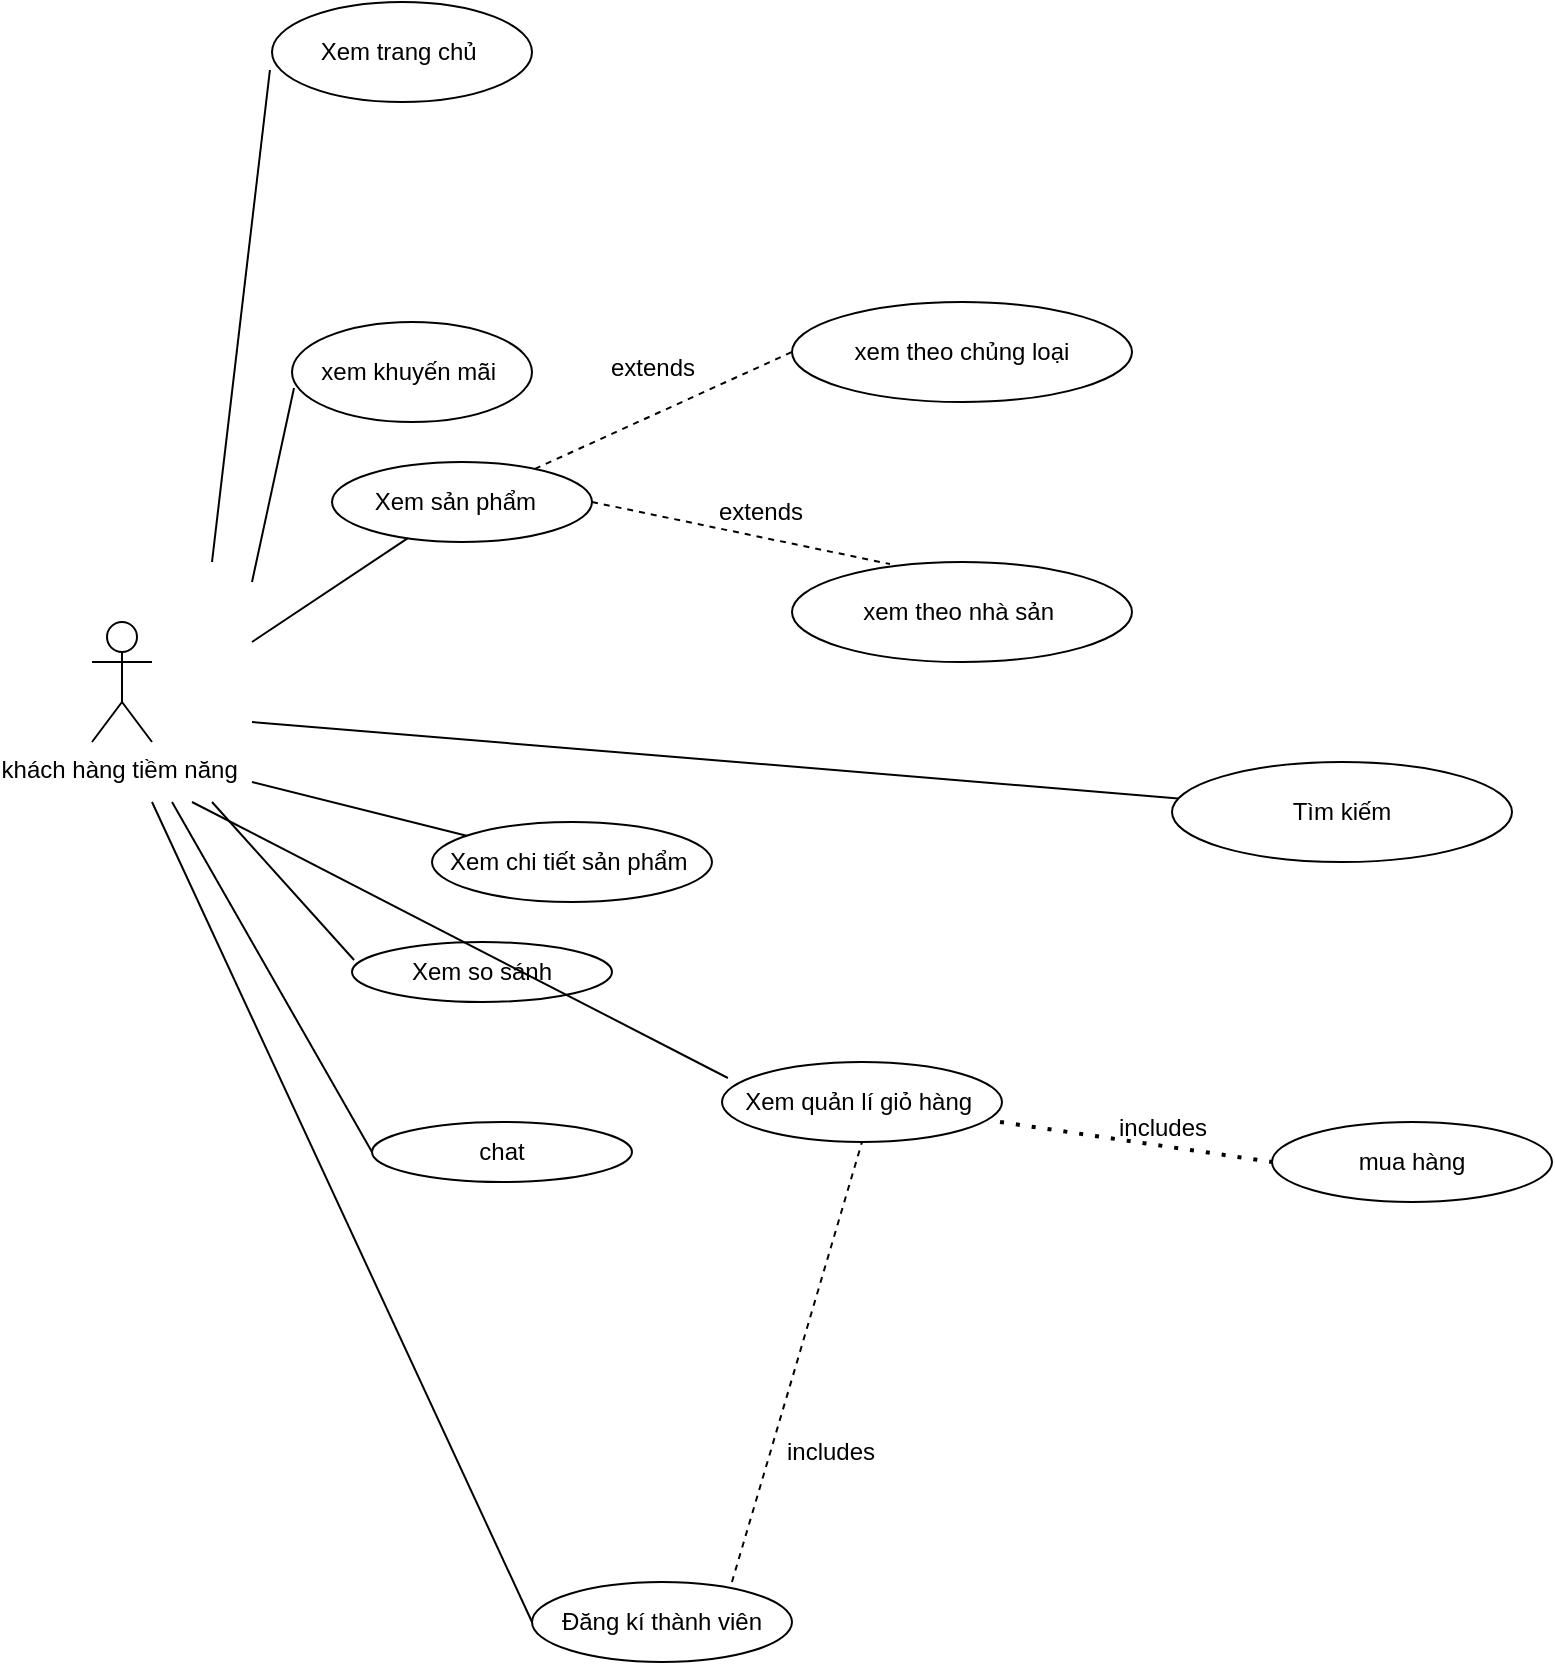 <mxfile version="24.4.13" type="device">
  <diagram name="Trang-1" id="4zRr16N6O6Qhj4E52Qdu">
    <mxGraphModel dx="1434" dy="746" grid="1" gridSize="10" guides="1" tooltips="1" connect="1" arrows="1" fold="1" page="1" pageScale="1" pageWidth="827" pageHeight="1169" math="0" shadow="0">
      <root>
        <mxCell id="0" />
        <mxCell id="1" parent="0" />
        <mxCell id="4AR723AOWtJQWcES2Ksk-4" value="khách hàng tiềm năng&amp;nbsp;" style="shape=umlActor;verticalLabelPosition=bottom;verticalAlign=top;html=1;outlineConnect=0;" vertex="1" parent="1">
          <mxGeometry x="80" y="350" width="30" height="60" as="geometry" />
        </mxCell>
        <mxCell id="4AR723AOWtJQWcES2Ksk-5" value="Xem trang chủ&amp;nbsp;" style="ellipse;whiteSpace=wrap;html=1;" vertex="1" parent="1">
          <mxGeometry x="170" y="40" width="130" height="50" as="geometry" />
        </mxCell>
        <mxCell id="4AR723AOWtJQWcES2Ksk-6" value="xem khuyến mãi&amp;nbsp;" style="ellipse;whiteSpace=wrap;html=1;" vertex="1" parent="1">
          <mxGeometry x="180" y="200" width="120" height="50" as="geometry" />
        </mxCell>
        <mxCell id="4AR723AOWtJQWcES2Ksk-7" value="xem theo chủng loại" style="ellipse;whiteSpace=wrap;html=1;" vertex="1" parent="1">
          <mxGeometry x="430" y="190" width="170" height="50" as="geometry" />
        </mxCell>
        <mxCell id="4AR723AOWtJQWcES2Ksk-8" value="Xem sản phẩm&amp;nbsp;&amp;nbsp;" style="ellipse;whiteSpace=wrap;html=1;" vertex="1" parent="1">
          <mxGeometry x="200" y="270" width="130" height="40" as="geometry" />
        </mxCell>
        <mxCell id="4AR723AOWtJQWcES2Ksk-9" value="xem theo nhà sản&amp;nbsp;" style="ellipse;whiteSpace=wrap;html=1;" vertex="1" parent="1">
          <mxGeometry x="430" y="320" width="170" height="50" as="geometry" />
        </mxCell>
        <mxCell id="4AR723AOWtJQWcES2Ksk-10" value="" style="endArrow=none;html=1;rounded=0;" edge="1" parent="1" source="4AR723AOWtJQWcES2Ksk-20">
          <mxGeometry width="50" height="50" relative="1" as="geometry">
            <mxPoint x="160" y="400" as="sourcePoint" />
            <mxPoint x="730" y="440" as="targetPoint" />
          </mxGeometry>
        </mxCell>
        <mxCell id="4AR723AOWtJQWcES2Ksk-11" value="" style="endArrow=none;html=1;rounded=0;entryX=0.359;entryY=1.06;entryDx=0;entryDy=0;entryPerimeter=0;" edge="1" parent="1">
          <mxGeometry width="50" height="50" relative="1" as="geometry">
            <mxPoint x="160" y="330" as="sourcePoint" />
            <mxPoint x="181" y="233" as="targetPoint" />
          </mxGeometry>
        </mxCell>
        <mxCell id="4AR723AOWtJQWcES2Ksk-12" value="" style="endArrow=none;html=1;rounded=0;" edge="1" parent="1" target="4AR723AOWtJQWcES2Ksk-8">
          <mxGeometry width="50" height="50" relative="1" as="geometry">
            <mxPoint x="160" y="360" as="sourcePoint" />
            <mxPoint x="511" y="393" as="targetPoint" />
          </mxGeometry>
        </mxCell>
        <mxCell id="4AR723AOWtJQWcES2Ksk-13" value="" style="endArrow=none;html=1;rounded=0;entryX=-0.008;entryY=0.68;entryDx=0;entryDy=0;entryPerimeter=0;" edge="1" parent="1" target="4AR723AOWtJQWcES2Ksk-5">
          <mxGeometry width="50" height="50" relative="1" as="geometry">
            <mxPoint x="140" y="320" as="sourcePoint" />
            <mxPoint x="521" y="403" as="targetPoint" />
          </mxGeometry>
        </mxCell>
        <mxCell id="4AR723AOWtJQWcES2Ksk-18" value="" style="endArrow=none;dashed=1;html=1;rounded=0;entryX=0;entryY=0.5;entryDx=0;entryDy=0;" edge="1" parent="1" source="4AR723AOWtJQWcES2Ksk-8" target="4AR723AOWtJQWcES2Ksk-7">
          <mxGeometry width="50" height="50" relative="1" as="geometry">
            <mxPoint x="220" y="240" as="sourcePoint" />
            <mxPoint x="270" y="190" as="targetPoint" />
            <Array as="points" />
          </mxGeometry>
        </mxCell>
        <mxCell id="4AR723AOWtJQWcES2Ksk-19" value="" style="endArrow=none;dashed=1;html=1;rounded=0;entryX=0.288;entryY=0.02;entryDx=0;entryDy=0;entryPerimeter=0;exitX=1;exitY=0.5;exitDx=0;exitDy=0;" edge="1" parent="1" source="4AR723AOWtJQWcES2Ksk-8" target="4AR723AOWtJQWcES2Ksk-9">
          <mxGeometry width="50" height="50" relative="1" as="geometry">
            <mxPoint x="220" y="240" as="sourcePoint" />
            <mxPoint x="270" y="190" as="targetPoint" />
          </mxGeometry>
        </mxCell>
        <mxCell id="4AR723AOWtJQWcES2Ksk-21" value="Đăng kí thành viên" style="ellipse;whiteSpace=wrap;html=1;" vertex="1" parent="1">
          <mxGeometry x="300" y="830" width="130" height="40" as="geometry" />
        </mxCell>
        <mxCell id="4AR723AOWtJQWcES2Ksk-22" value="chat" style="ellipse;whiteSpace=wrap;html=1;" vertex="1" parent="1">
          <mxGeometry x="220" y="600" width="130" height="30" as="geometry" />
        </mxCell>
        <mxCell id="4AR723AOWtJQWcES2Ksk-23" value="Xem quản lí giỏ hàng&amp;nbsp;" style="ellipse;whiteSpace=wrap;html=1;" vertex="1" parent="1">
          <mxGeometry x="395" y="570" width="140" height="40" as="geometry" />
        </mxCell>
        <mxCell id="4AR723AOWtJQWcES2Ksk-24" value="Xem so sánh" style="ellipse;whiteSpace=wrap;html=1;" vertex="1" parent="1">
          <mxGeometry x="210" y="510" width="130" height="30" as="geometry" />
        </mxCell>
        <mxCell id="4AR723AOWtJQWcES2Ksk-25" value="Xem chi tiết sản phẩm&amp;nbsp;" style="ellipse;whiteSpace=wrap;html=1;" vertex="1" parent="1">
          <mxGeometry x="250" y="450" width="140" height="40" as="geometry" />
        </mxCell>
        <mxCell id="4AR723AOWtJQWcES2Ksk-26" value="" style="endArrow=none;html=1;rounded=0;" edge="1" parent="1" target="4AR723AOWtJQWcES2Ksk-25">
          <mxGeometry width="50" height="50" relative="1" as="geometry">
            <mxPoint x="160" y="430" as="sourcePoint" />
            <mxPoint x="270" y="390" as="targetPoint" />
          </mxGeometry>
        </mxCell>
        <mxCell id="4AR723AOWtJQWcES2Ksk-27" value="" style="endArrow=none;html=1;rounded=0;entryX=0.008;entryY=0.3;entryDx=0;entryDy=0;entryPerimeter=0;" edge="1" parent="1" target="4AR723AOWtJQWcES2Ksk-24">
          <mxGeometry width="50" height="50" relative="1" as="geometry">
            <mxPoint x="140" y="440" as="sourcePoint" />
            <mxPoint x="211" y="476" as="targetPoint" />
          </mxGeometry>
        </mxCell>
        <mxCell id="4AR723AOWtJQWcES2Ksk-29" value="" style="endArrow=none;html=1;rounded=0;entryX=0.021;entryY=0.2;entryDx=0;entryDy=0;entryPerimeter=0;" edge="1" parent="1" target="4AR723AOWtJQWcES2Ksk-23">
          <mxGeometry width="50" height="50" relative="1" as="geometry">
            <mxPoint x="130" y="440" as="sourcePoint" />
            <mxPoint x="170" y="570" as="targetPoint" />
          </mxGeometry>
        </mxCell>
        <mxCell id="4AR723AOWtJQWcES2Ksk-30" value="" style="endArrow=none;html=1;rounded=0;entryX=0;entryY=0.5;entryDx=0;entryDy=0;" edge="1" parent="1" target="4AR723AOWtJQWcES2Ksk-22">
          <mxGeometry width="50" height="50" relative="1" as="geometry">
            <mxPoint x="120" y="440" as="sourcePoint" />
            <mxPoint x="241" y="506" as="targetPoint" />
          </mxGeometry>
        </mxCell>
        <mxCell id="4AR723AOWtJQWcES2Ksk-31" value="" style="endArrow=none;html=1;rounded=0;entryX=0;entryY=0.5;entryDx=0;entryDy=0;" edge="1" parent="1" target="4AR723AOWtJQWcES2Ksk-21">
          <mxGeometry width="50" height="50" relative="1" as="geometry">
            <mxPoint x="110" y="440" as="sourcePoint" />
            <mxPoint x="251" y="516" as="targetPoint" />
          </mxGeometry>
        </mxCell>
        <mxCell id="4AR723AOWtJQWcES2Ksk-32" value="mua hàng" style="ellipse;whiteSpace=wrap;html=1;" vertex="1" parent="1">
          <mxGeometry x="670" y="600" width="140" height="40" as="geometry" />
        </mxCell>
        <mxCell id="4AR723AOWtJQWcES2Ksk-33" value="" style="endArrow=none;dashed=1;html=1;dashPattern=1 3;strokeWidth=2;rounded=0;entryX=0;entryY=0.5;entryDx=0;entryDy=0;exitX=0.993;exitY=0.75;exitDx=0;exitDy=0;exitPerimeter=0;" edge="1" parent="1" source="4AR723AOWtJQWcES2Ksk-23" target="4AR723AOWtJQWcES2Ksk-32">
          <mxGeometry width="50" height="50" relative="1" as="geometry">
            <mxPoint x="220" y="640" as="sourcePoint" />
            <mxPoint x="270" y="590" as="targetPoint" />
          </mxGeometry>
        </mxCell>
        <mxCell id="4AR723AOWtJQWcES2Ksk-34" value="extends" style="text;html=1;align=center;verticalAlign=middle;resizable=0;points=[];autosize=1;strokeColor=none;fillColor=none;" vertex="1" parent="1">
          <mxGeometry x="325" y="208" width="70" height="30" as="geometry" />
        </mxCell>
        <mxCell id="4AR723AOWtJQWcES2Ksk-35" value="extends" style="text;html=1;align=center;verticalAlign=middle;resizable=0;points=[];autosize=1;strokeColor=none;fillColor=none;" vertex="1" parent="1">
          <mxGeometry x="379" y="280" width="70" height="30" as="geometry" />
        </mxCell>
        <mxCell id="4AR723AOWtJQWcES2Ksk-36" value="includes&lt;div&gt;&lt;br&gt;&lt;/div&gt;" style="text;html=1;align=center;verticalAlign=middle;resizable=0;points=[];autosize=1;strokeColor=none;fillColor=none;" vertex="1" parent="1">
          <mxGeometry x="580" y="590" width="70" height="40" as="geometry" />
        </mxCell>
        <mxCell id="4AR723AOWtJQWcES2Ksk-37" value="" style="endArrow=none;html=1;rounded=0;" edge="1" parent="1" target="4AR723AOWtJQWcES2Ksk-20">
          <mxGeometry width="50" height="50" relative="1" as="geometry">
            <mxPoint x="160" y="400" as="sourcePoint" />
            <mxPoint x="730" y="440" as="targetPoint" />
          </mxGeometry>
        </mxCell>
        <mxCell id="4AR723AOWtJQWcES2Ksk-20" value="Tìm kiếm" style="ellipse;whiteSpace=wrap;html=1;" vertex="1" parent="1">
          <mxGeometry x="620" y="420" width="170" height="50" as="geometry" />
        </mxCell>
        <mxCell id="4AR723AOWtJQWcES2Ksk-39" value="" style="endArrow=none;dashed=1;html=1;rounded=0;entryX=0.5;entryY=1;entryDx=0;entryDy=0;exitX=0.769;exitY=0;exitDx=0;exitDy=0;exitPerimeter=0;" edge="1" parent="1" source="4AR723AOWtJQWcES2Ksk-21" target="4AR723AOWtJQWcES2Ksk-23">
          <mxGeometry width="50" height="50" relative="1" as="geometry">
            <mxPoint x="220" y="540" as="sourcePoint" />
            <mxPoint x="270" y="490" as="targetPoint" />
          </mxGeometry>
        </mxCell>
        <mxCell id="4AR723AOWtJQWcES2Ksk-40" value="includes" style="text;html=1;align=center;verticalAlign=middle;resizable=0;points=[];autosize=1;strokeColor=none;fillColor=none;" vertex="1" parent="1">
          <mxGeometry x="414" y="750" width="70" height="30" as="geometry" />
        </mxCell>
      </root>
    </mxGraphModel>
  </diagram>
</mxfile>
